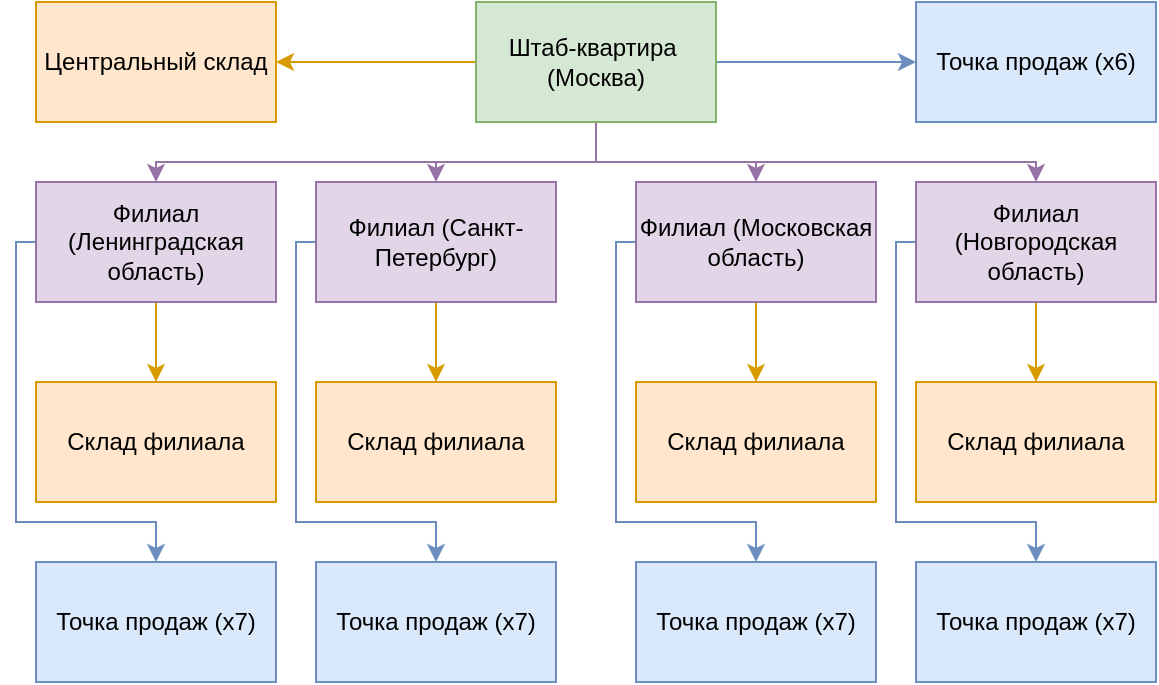 <mxfile version="24.8.3">
  <diagram name="Страница — 1" id="cskO_3SsB1AhspjuIp23">
    <mxGraphModel dx="830" dy="556" grid="0" gridSize="10" guides="1" tooltips="1" connect="1" arrows="1" fold="1" page="1" pageScale="1" pageWidth="1442" pageHeight="2039" math="0" shadow="0">
      <root>
        <mxCell id="0" />
        <mxCell id="1" parent="0" />
        <mxCell id="vTOxUS8pYG6GzrqO3QOJ-6" style="edgeStyle=orthogonalEdgeStyle;rounded=0;orthogonalLoop=1;jettySize=auto;html=1;exitX=0.5;exitY=1;exitDx=0;exitDy=0;entryX=0.5;entryY=0;entryDx=0;entryDy=0;fillColor=#e1d5e7;strokeColor=#9673a6;" edge="1" parent="1" source="4TRZT6uHNvwqL9tTGc9j-1" target="vTOxUS8pYG6GzrqO3QOJ-3">
          <mxGeometry relative="1" as="geometry" />
        </mxCell>
        <mxCell id="vTOxUS8pYG6GzrqO3QOJ-7" style="edgeStyle=orthogonalEdgeStyle;rounded=0;orthogonalLoop=1;jettySize=auto;html=1;exitX=0.5;exitY=1;exitDx=0;exitDy=0;entryX=0.5;entryY=0;entryDx=0;entryDy=0;fillColor=#e1d5e7;strokeColor=#9673a6;" edge="1" parent="1" source="4TRZT6uHNvwqL9tTGc9j-1" target="vTOxUS8pYG6GzrqO3QOJ-4">
          <mxGeometry relative="1" as="geometry">
            <Array as="points">
              <mxPoint x="460" y="120" />
              <mxPoint x="240" y="120" />
            </Array>
          </mxGeometry>
        </mxCell>
        <mxCell id="vTOxUS8pYG6GzrqO3QOJ-8" style="edgeStyle=orthogonalEdgeStyle;rounded=0;orthogonalLoop=1;jettySize=auto;html=1;exitX=0.5;exitY=1;exitDx=0;exitDy=0;entryX=0.5;entryY=0;entryDx=0;entryDy=0;fillColor=#e1d5e7;strokeColor=#9673a6;" edge="1" parent="1" source="4TRZT6uHNvwqL9tTGc9j-1" target="vTOxUS8pYG6GzrqO3QOJ-1">
          <mxGeometry relative="1" as="geometry" />
        </mxCell>
        <mxCell id="vTOxUS8pYG6GzrqO3QOJ-9" style="edgeStyle=orthogonalEdgeStyle;rounded=0;orthogonalLoop=1;jettySize=auto;html=1;exitX=0.5;exitY=1;exitDx=0;exitDy=0;entryX=0.5;entryY=0;entryDx=0;entryDy=0;fillColor=#e1d5e7;strokeColor=#9673a6;" edge="1" parent="1" source="4TRZT6uHNvwqL9tTGc9j-1" target="vTOxUS8pYG6GzrqO3QOJ-5">
          <mxGeometry relative="1" as="geometry">
            <Array as="points">
              <mxPoint x="460" y="120" />
              <mxPoint x="680" y="120" />
            </Array>
          </mxGeometry>
        </mxCell>
        <mxCell id="vTOxUS8pYG6GzrqO3QOJ-11" style="edgeStyle=orthogonalEdgeStyle;rounded=0;orthogonalLoop=1;jettySize=auto;html=1;exitX=0;exitY=0.5;exitDx=0;exitDy=0;entryX=1;entryY=0.5;entryDx=0;entryDy=0;fillColor=#ffe6cc;strokeColor=#d79b00;" edge="1" parent="1" source="4TRZT6uHNvwqL9tTGc9j-1" target="vTOxUS8pYG6GzrqO3QOJ-10">
          <mxGeometry relative="1" as="geometry" />
        </mxCell>
        <mxCell id="vTOxUS8pYG6GzrqO3QOJ-22" style="edgeStyle=orthogonalEdgeStyle;rounded=0;orthogonalLoop=1;jettySize=auto;html=1;exitX=1;exitY=0.5;exitDx=0;exitDy=0;entryX=0;entryY=0.5;entryDx=0;entryDy=0;fillColor=#dae8fc;strokeColor=#6c8ebf;" edge="1" parent="1" source="4TRZT6uHNvwqL9tTGc9j-1" target="vTOxUS8pYG6GzrqO3QOJ-21">
          <mxGeometry relative="1" as="geometry" />
        </mxCell>
        <mxCell id="4TRZT6uHNvwqL9tTGc9j-1" value="Штаб-квартира&amp;nbsp;&lt;div&gt;(Москва)&lt;/div&gt;" style="rounded=0;whiteSpace=wrap;html=1;fillColor=#d5e8d4;strokeColor=#82b366;" parent="1" vertex="1">
          <mxGeometry x="400" y="40" width="120" height="60" as="geometry" />
        </mxCell>
        <mxCell id="vTOxUS8pYG6GzrqO3QOJ-19" style="edgeStyle=orthogonalEdgeStyle;rounded=0;orthogonalLoop=1;jettySize=auto;html=1;exitX=0.5;exitY=1;exitDx=0;exitDy=0;entryX=0.5;entryY=0;entryDx=0;entryDy=0;fillColor=#ffe6cc;strokeColor=#d79b00;" edge="1" parent="1" source="vTOxUS8pYG6GzrqO3QOJ-1" target="vTOxUS8pYG6GzrqO3QOJ-16">
          <mxGeometry relative="1" as="geometry" />
        </mxCell>
        <mxCell id="vTOxUS8pYG6GzrqO3QOJ-1" value="Филиал (Московская область)" style="rounded=0;whiteSpace=wrap;html=1;fillColor=#e1d5e7;strokeColor=#9673a6;" vertex="1" parent="1">
          <mxGeometry x="480" y="130" width="120" height="60" as="geometry" />
        </mxCell>
        <mxCell id="vTOxUS8pYG6GzrqO3QOJ-18" style="edgeStyle=orthogonalEdgeStyle;rounded=0;orthogonalLoop=1;jettySize=auto;html=1;exitX=0.5;exitY=1;exitDx=0;exitDy=0;fillColor=#ffe6cc;strokeColor=#d79b00;" edge="1" parent="1" source="vTOxUS8pYG6GzrqO3QOJ-3" target="vTOxUS8pYG6GzrqO3QOJ-15">
          <mxGeometry relative="1" as="geometry" />
        </mxCell>
        <mxCell id="vTOxUS8pYG6GzrqO3QOJ-3" value="Филиал (Санкт-Петербург)" style="rounded=0;whiteSpace=wrap;html=1;fillColor=#e1d5e7;strokeColor=#9673a6;" vertex="1" parent="1">
          <mxGeometry x="320" y="130" width="120" height="60" as="geometry" />
        </mxCell>
        <mxCell id="vTOxUS8pYG6GzrqO3QOJ-14" style="edgeStyle=orthogonalEdgeStyle;rounded=0;orthogonalLoop=1;jettySize=auto;html=1;exitX=0.5;exitY=1;exitDx=0;exitDy=0;fillColor=#ffe6cc;strokeColor=#d79b00;" edge="1" parent="1" source="vTOxUS8pYG6GzrqO3QOJ-4" target="vTOxUS8pYG6GzrqO3QOJ-13">
          <mxGeometry relative="1" as="geometry" />
        </mxCell>
        <mxCell id="vTOxUS8pYG6GzrqO3QOJ-25" style="edgeStyle=orthogonalEdgeStyle;rounded=0;orthogonalLoop=1;jettySize=auto;html=1;exitX=0;exitY=0.5;exitDx=0;exitDy=0;entryX=0.5;entryY=0;entryDx=0;entryDy=0;fillColor=#dae8fc;strokeColor=#6c8ebf;" edge="1" parent="1" source="vTOxUS8pYG6GzrqO3QOJ-4" target="vTOxUS8pYG6GzrqO3QOJ-23">
          <mxGeometry relative="1" as="geometry">
            <Array as="points">
              <mxPoint x="170" y="160" />
              <mxPoint x="170" y="300" />
              <mxPoint x="240" y="300" />
            </Array>
          </mxGeometry>
        </mxCell>
        <mxCell id="vTOxUS8pYG6GzrqO3QOJ-4" value="Филиал (Ленинградская область)" style="rounded=0;whiteSpace=wrap;html=1;fillColor=#e1d5e7;strokeColor=#9673a6;" vertex="1" parent="1">
          <mxGeometry x="180" y="130" width="120" height="60" as="geometry" />
        </mxCell>
        <mxCell id="vTOxUS8pYG6GzrqO3QOJ-20" style="edgeStyle=orthogonalEdgeStyle;rounded=0;orthogonalLoop=1;jettySize=auto;html=1;exitX=0.5;exitY=1;exitDx=0;exitDy=0;entryX=0.5;entryY=0;entryDx=0;entryDy=0;fillColor=#ffe6cc;strokeColor=#d79b00;" edge="1" parent="1" source="vTOxUS8pYG6GzrqO3QOJ-5" target="vTOxUS8pYG6GzrqO3QOJ-17">
          <mxGeometry relative="1" as="geometry" />
        </mxCell>
        <mxCell id="vTOxUS8pYG6GzrqO3QOJ-5" value="Филиал (Новгородская область)" style="rounded=0;whiteSpace=wrap;html=1;fillColor=#e1d5e7;strokeColor=#9673a6;" vertex="1" parent="1">
          <mxGeometry x="620" y="130" width="120" height="60" as="geometry" />
        </mxCell>
        <mxCell id="vTOxUS8pYG6GzrqO3QOJ-10" value="Центральный склад" style="rounded=0;whiteSpace=wrap;html=1;fillColor=#ffe6cc;strokeColor=#d79b00;" vertex="1" parent="1">
          <mxGeometry x="180" y="40" width="120" height="60" as="geometry" />
        </mxCell>
        <mxCell id="vTOxUS8pYG6GzrqO3QOJ-13" value="Склад филиала" style="rounded=0;whiteSpace=wrap;html=1;fillColor=#ffe6cc;strokeColor=#d79b00;" vertex="1" parent="1">
          <mxGeometry x="180" y="230" width="120" height="60" as="geometry" />
        </mxCell>
        <mxCell id="vTOxUS8pYG6GzrqO3QOJ-15" value="Склад филиала" style="rounded=0;whiteSpace=wrap;html=1;fillColor=#ffe6cc;strokeColor=#d79b00;" vertex="1" parent="1">
          <mxGeometry x="320" y="230" width="120" height="60" as="geometry" />
        </mxCell>
        <mxCell id="vTOxUS8pYG6GzrqO3QOJ-16" value="Склад филиала" style="rounded=0;whiteSpace=wrap;html=1;fillColor=#ffe6cc;strokeColor=#d79b00;" vertex="1" parent="1">
          <mxGeometry x="480" y="230" width="120" height="60" as="geometry" />
        </mxCell>
        <mxCell id="vTOxUS8pYG6GzrqO3QOJ-17" value="Склад филиала" style="rounded=0;whiteSpace=wrap;html=1;fillColor=#ffe6cc;strokeColor=#d79b00;" vertex="1" parent="1">
          <mxGeometry x="620" y="230" width="120" height="60" as="geometry" />
        </mxCell>
        <mxCell id="vTOxUS8pYG6GzrqO3QOJ-21" value="Точка продаж (x6)" style="rounded=0;whiteSpace=wrap;html=1;fillColor=#dae8fc;strokeColor=#6c8ebf;" vertex="1" parent="1">
          <mxGeometry x="620" y="40" width="120" height="60" as="geometry" />
        </mxCell>
        <mxCell id="vTOxUS8pYG6GzrqO3QOJ-23" value="Точка продаж (x7)" style="rounded=0;whiteSpace=wrap;html=1;fillColor=#dae8fc;strokeColor=#6c8ebf;" vertex="1" parent="1">
          <mxGeometry x="180" y="320" width="120" height="60" as="geometry" />
        </mxCell>
        <mxCell id="vTOxUS8pYG6GzrqO3QOJ-26" style="edgeStyle=orthogonalEdgeStyle;rounded=0;orthogonalLoop=1;jettySize=auto;html=1;exitX=0;exitY=0.5;exitDx=0;exitDy=0;entryX=0.5;entryY=0;entryDx=0;entryDy=0;fillColor=#dae8fc;strokeColor=#6c8ebf;" edge="1" parent="1" target="vTOxUS8pYG6GzrqO3QOJ-27">
          <mxGeometry relative="1" as="geometry">
            <mxPoint x="320" y="160" as="sourcePoint" />
            <Array as="points">
              <mxPoint x="310" y="160" />
              <mxPoint x="310" y="300" />
              <mxPoint x="380" y="300" />
            </Array>
          </mxGeometry>
        </mxCell>
        <mxCell id="vTOxUS8pYG6GzrqO3QOJ-27" value="Точка продаж (x7)" style="rounded=0;whiteSpace=wrap;html=1;fillColor=#dae8fc;strokeColor=#6c8ebf;" vertex="1" parent="1">
          <mxGeometry x="320" y="320" width="120" height="60" as="geometry" />
        </mxCell>
        <mxCell id="vTOxUS8pYG6GzrqO3QOJ-28" style="edgeStyle=orthogonalEdgeStyle;rounded=0;orthogonalLoop=1;jettySize=auto;html=1;exitX=0;exitY=0.5;exitDx=0;exitDy=0;entryX=0.5;entryY=0;entryDx=0;entryDy=0;fillColor=#dae8fc;strokeColor=#6c8ebf;" edge="1" parent="1" target="vTOxUS8pYG6GzrqO3QOJ-29">
          <mxGeometry relative="1" as="geometry">
            <mxPoint x="480" y="160" as="sourcePoint" />
            <Array as="points">
              <mxPoint x="470" y="160" />
              <mxPoint x="470" y="300" />
              <mxPoint x="540" y="300" />
            </Array>
          </mxGeometry>
        </mxCell>
        <mxCell id="vTOxUS8pYG6GzrqO3QOJ-29" value="Точка продаж (x7)" style="rounded=0;whiteSpace=wrap;html=1;fillColor=#dae8fc;strokeColor=#6c8ebf;" vertex="1" parent="1">
          <mxGeometry x="480" y="320" width="120" height="60" as="geometry" />
        </mxCell>
        <mxCell id="vTOxUS8pYG6GzrqO3QOJ-30" style="edgeStyle=orthogonalEdgeStyle;rounded=0;orthogonalLoop=1;jettySize=auto;html=1;exitX=0;exitY=0.5;exitDx=0;exitDy=0;entryX=0.5;entryY=0;entryDx=0;entryDy=0;fillColor=#dae8fc;strokeColor=#6c8ebf;" edge="1" parent="1" target="vTOxUS8pYG6GzrqO3QOJ-31">
          <mxGeometry relative="1" as="geometry">
            <mxPoint x="620" y="160" as="sourcePoint" />
            <Array as="points">
              <mxPoint x="610" y="160" />
              <mxPoint x="610" y="300" />
              <mxPoint x="680" y="300" />
            </Array>
          </mxGeometry>
        </mxCell>
        <mxCell id="vTOxUS8pYG6GzrqO3QOJ-31" value="Точка продаж (x7)" style="rounded=0;whiteSpace=wrap;html=1;fillColor=#dae8fc;strokeColor=#6c8ebf;" vertex="1" parent="1">
          <mxGeometry x="620" y="320" width="120" height="60" as="geometry" />
        </mxCell>
      </root>
    </mxGraphModel>
  </diagram>
</mxfile>
